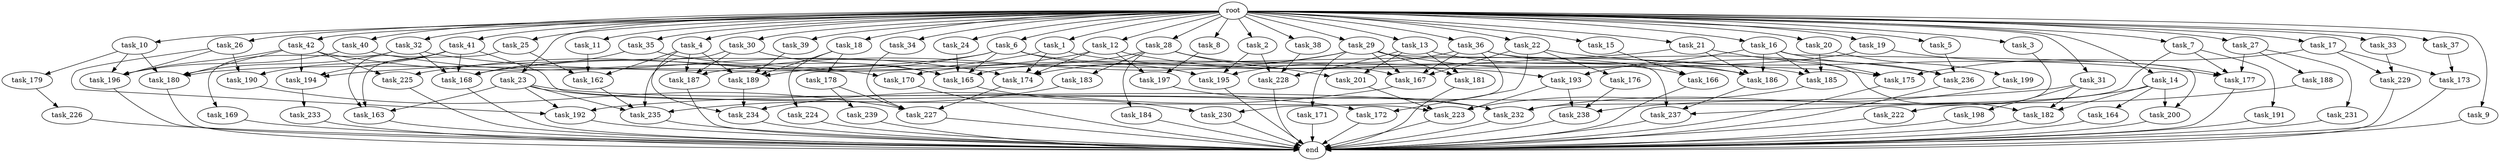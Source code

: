 digraph G {
  task_12 [size="2.048000"];
  task_199 [size="68719476.736000"];
  task_36 [size="2.048000"];
  task_42 [size="2.048000"];
  task_19 [size="2.048000"];
  task_180 [size="2491081031.680000"];
  task_196 [size="2576980377.600000"];
  root [size="0.000000"];
  task_10 [size="2.048000"];
  task_168 [size="2920577761.280000"];
  task_18 [size="2.048000"];
  task_189 [size="3075196583.936000"];
  task_183 [size="841813590.016000"];
  task_4 [size="2.048000"];
  task_33 [size="2.048000"];
  task_235 [size="3195455668.224000"];
  task_234 [size="2078764171.264000"];
  task_8 [size="2.048000"];
  task_15 [size="2.048000"];
  task_5 [size="2.048000"];
  end [size="0.000000"];
  task_228 [size="1786706395.136000"];
  task_27 [size="2.048000"];
  task_169 [size="1099511627.776000"];
  task_167 [size="4346506903.552000"];
  task_14 [size="2.048000"];
  task_21 [size="2.048000"];
  task_38 [size="2.048000"];
  task_16 [size="2.048000"];
  task_222 [size="68719476.736000"];
  task_7 [size="2.048000"];
  task_24 [size="2.048000"];
  task_227 [size="2783138807.808000"];
  task_225 [size="1116691496.960000"];
  task_26 [size="2.048000"];
  task_30 [size="2.048000"];
  task_239 [size="154618822.656000"];
  task_193 [size="2147483648.000000"];
  task_229 [size="2010044694.528000"];
  task_224 [size="154618822.656000"];
  task_39 [size="2.048000"];
  task_172 [size="1786706395.136000"];
  task_164 [size="1099511627.776000"];
  task_226 [size="68719476.736000"];
  task_200 [size="2817498546.176000"];
  task_171 [size="1717986918.400000"];
  task_197 [size="1821066133.504000"];
  task_165 [size="3092376453.120000"];
  task_179 [size="274877906.944000"];
  task_182 [size="3246995275.776000"];
  task_223 [size="2920577761.280000"];
  task_192 [size="3539053051.904000"];
  task_231 [size="1717986918.400000"];
  task_201 [size="1941325217.792000"];
  task_17 [size="2.048000"];
  task_166 [size="1168231104.512000"];
  task_31 [size="2.048000"];
  task_170 [size="1941325217.792000"];
  task_40 [size="2.048000"];
  task_2 [size="2.048000"];
  task_41 [size="2.048000"];
  task_237 [size="3659312136.192000"];
  task_35 [size="2.048000"];
  task_3 [size="2.048000"];
  task_187 [size="3539053051.904000"];
  task_194 [size="2095944040.448000"];
  task_230 [size="1786706395.136000"];
  task_181 [size="2817498546.176000"];
  task_162 [size="3058016714.752000"];
  task_232 [size="3659312136.192000"];
  task_184 [size="841813590.016000"];
  task_22 [size="2.048000"];
  task_191 [size="154618822.656000"];
  task_177 [size="3040836845.568000"];
  task_29 [size="2.048000"];
  task_198 [size="429496729.600000"];
  task_28 [size="2.048000"];
  task_176 [size="68719476.736000"];
  task_163 [size="2147483648.000000"];
  task_175 [size="1992864825.344000"];
  task_233 [size="1717986918.400000"];
  task_23 [size="2.048000"];
  task_190 [size="1546188226.560000"];
  task_25 [size="2.048000"];
  task_6 [size="2.048000"];
  task_32 [size="2.048000"];
  task_188 [size="1717986918.400000"];
  task_20 [size="2.048000"];
  task_238 [size="2473901162.496000"];
  task_9 [size="2.048000"];
  task_37 [size="2.048000"];
  task_236 [size="5153960755.200000"];
  task_1 [size="2.048000"];
  task_195 [size="2061584302.080000"];
  task_185 [size="2886218022.912000"];
  task_186 [size="4810363371.520000"];
  task_34 [size="2.048000"];
  task_173 [size="1717986918.400000"];
  task_174 [size="2491081031.680000"];
  task_178 [size="154618822.656000"];
  task_13 [size="2.048000"];
  task_11 [size="2.048000"];

  task_12 -> task_197 [size="209715200.000000"];
  task_12 -> task_174 [size="209715200.000000"];
  task_12 -> task_189 [size="209715200.000000"];
  task_12 -> task_193 [size="209715200.000000"];
  task_199 -> task_232 [size="33554432.000000"];
  task_36 -> task_182 [size="838860800.000000"];
  task_36 -> task_230 [size="838860800.000000"];
  task_36 -> task_167 [size="838860800.000000"];
  task_36 -> task_186 [size="838860800.000000"];
  task_36 -> task_195 [size="838860800.000000"];
  task_42 -> task_170 [size="411041792.000000"];
  task_42 -> task_180 [size="411041792.000000"];
  task_42 -> task_196 [size="411041792.000000"];
  task_42 -> task_194 [size="411041792.000000"];
  task_42 -> task_225 [size="411041792.000000"];
  task_19 -> task_170 [size="536870912.000000"];
  task_19 -> task_177 [size="536870912.000000"];
  task_180 -> end [size="1.000000"];
  task_196 -> end [size="1.000000"];
  root -> task_12 [size="1.000000"];
  root -> task_35 [size="1.000000"];
  root -> task_14 [size="1.000000"];
  root -> task_36 [size="1.000000"];
  root -> task_37 [size="1.000000"];
  root -> task_6 [size="1.000000"];
  root -> task_32 [size="1.000000"];
  root -> task_38 [size="1.000000"];
  root -> task_42 [size="1.000000"];
  root -> task_19 [size="1.000000"];
  root -> task_13 [size="1.000000"];
  root -> task_20 [size="1.000000"];
  root -> task_16 [size="1.000000"];
  root -> task_9 [size="1.000000"];
  root -> task_31 [size="1.000000"];
  root -> task_10 [size="1.000000"];
  root -> task_1 [size="1.000000"];
  root -> task_18 [size="1.000000"];
  root -> task_5 [size="1.000000"];
  root -> task_2 [size="1.000000"];
  root -> task_4 [size="1.000000"];
  root -> task_27 [size="1.000000"];
  root -> task_41 [size="1.000000"];
  root -> task_11 [size="1.000000"];
  root -> task_23 [size="1.000000"];
  root -> task_3 [size="1.000000"];
  root -> task_26 [size="1.000000"];
  root -> task_7 [size="1.000000"];
  root -> task_40 [size="1.000000"];
  root -> task_34 [size="1.000000"];
  root -> task_17 [size="1.000000"];
  root -> task_33 [size="1.000000"];
  root -> task_15 [size="1.000000"];
  root -> task_22 [size="1.000000"];
  root -> task_29 [size="1.000000"];
  root -> task_8 [size="1.000000"];
  root -> task_30 [size="1.000000"];
  root -> task_39 [size="1.000000"];
  root -> task_25 [size="1.000000"];
  root -> task_24 [size="1.000000"];
  root -> task_21 [size="1.000000"];
  root -> task_28 [size="1.000000"];
  task_10 -> task_180 [size="134217728.000000"];
  task_10 -> task_196 [size="134217728.000000"];
  task_10 -> task_179 [size="134217728.000000"];
  task_168 -> end [size="1.000000"];
  task_18 -> task_178 [size="75497472.000000"];
  task_18 -> task_189 [size="75497472.000000"];
  task_18 -> task_224 [size="75497472.000000"];
  task_189 -> task_234 [size="301989888.000000"];
  task_183 -> task_235 [size="209715200.000000"];
  task_4 -> task_187 [size="679477248.000000"];
  task_4 -> task_234 [size="679477248.000000"];
  task_4 -> task_189 [size="679477248.000000"];
  task_4 -> task_162 [size="679477248.000000"];
  task_33 -> task_229 [size="679477248.000000"];
  task_235 -> end [size="1.000000"];
  task_234 -> end [size="1.000000"];
  task_8 -> task_197 [size="679477248.000000"];
  task_15 -> task_166 [size="33554432.000000"];
  task_5 -> task_236 [size="838860800.000000"];
  task_228 -> end [size="1.000000"];
  task_27 -> task_177 [size="838860800.000000"];
  task_27 -> task_231 [size="838860800.000000"];
  task_27 -> task_188 [size="838860800.000000"];
  task_169 -> end [size="1.000000"];
  task_167 -> task_234 [size="33554432.000000"];
  task_14 -> task_182 [size="536870912.000000"];
  task_14 -> task_238 [size="536870912.000000"];
  task_14 -> task_200 [size="536870912.000000"];
  task_14 -> task_164 [size="536870912.000000"];
  task_21 -> task_175 [size="536870912.000000"];
  task_21 -> task_194 [size="536870912.000000"];
  task_21 -> task_186 [size="536870912.000000"];
  task_38 -> task_228 [size="301989888.000000"];
  task_16 -> task_236 [size="838860800.000000"];
  task_16 -> task_185 [size="838860800.000000"];
  task_16 -> task_186 [size="838860800.000000"];
  task_16 -> task_200 [size="838860800.000000"];
  task_16 -> task_193 [size="838860800.000000"];
  task_222 -> end [size="1.000000"];
  task_7 -> task_177 [size="75497472.000000"];
  task_7 -> task_191 [size="75497472.000000"];
  task_7 -> task_232 [size="75497472.000000"];
  task_24 -> task_165 [size="75497472.000000"];
  task_227 -> end [size="1.000000"];
  task_225 -> end [size="1.000000"];
  task_26 -> task_190 [size="679477248.000000"];
  task_26 -> task_196 [size="679477248.000000"];
  task_26 -> task_192 [size="679477248.000000"];
  task_30 -> task_187 [size="209715200.000000"];
  task_30 -> task_235 [size="209715200.000000"];
  task_30 -> task_165 [size="209715200.000000"];
  task_239 -> end [size="1.000000"];
  task_193 -> task_223 [size="536870912.000000"];
  task_193 -> task_238 [size="536870912.000000"];
  task_229 -> end [size="1.000000"];
  task_224 -> end [size="1.000000"];
  task_39 -> task_189 [size="536870912.000000"];
  task_172 -> end [size="1.000000"];
  task_164 -> end [size="1.000000"];
  task_226 -> end [size="1.000000"];
  task_200 -> end [size="1.000000"];
  task_171 -> end [size="1.000000"];
  task_197 -> task_232 [size="838860800.000000"];
  task_165 -> task_230 [size="33554432.000000"];
  task_179 -> task_226 [size="33554432.000000"];
  task_182 -> end [size="1.000000"];
  task_223 -> end [size="1.000000"];
  task_192 -> end [size="1.000000"];
  task_231 -> end [size="1.000000"];
  task_201 -> task_223 [size="679477248.000000"];
  task_17 -> task_175 [size="301989888.000000"];
  task_17 -> task_173 [size="301989888.000000"];
  task_17 -> task_229 [size="301989888.000000"];
  task_166 -> end [size="1.000000"];
  task_31 -> task_182 [size="209715200.000000"];
  task_31 -> task_192 [size="209715200.000000"];
  task_31 -> task_198 [size="209715200.000000"];
  task_170 -> end [size="1.000000"];
  task_40 -> task_196 [size="33554432.000000"];
  task_40 -> task_174 [size="33554432.000000"];
  task_2 -> task_195 [size="33554432.000000"];
  task_2 -> task_228 [size="33554432.000000"];
  task_41 -> task_163 [size="75497472.000000"];
  task_41 -> task_190 [size="75497472.000000"];
  task_41 -> task_223 [size="75497472.000000"];
  task_41 -> task_168 [size="75497472.000000"];
  task_41 -> task_194 [size="75497472.000000"];
  task_237 -> end [size="1.000000"];
  task_35 -> task_165 [size="679477248.000000"];
  task_35 -> task_168 [size="679477248.000000"];
  task_3 -> task_222 [size="33554432.000000"];
  task_187 -> end [size="1.000000"];
  task_194 -> task_233 [size="838860800.000000"];
  task_230 -> end [size="1.000000"];
  task_181 -> end [size="1.000000"];
  task_162 -> task_235 [size="301989888.000000"];
  task_232 -> end [size="1.000000"];
  task_184 -> end [size="1.000000"];
  task_22 -> task_172 [size="33554432.000000"];
  task_22 -> task_167 [size="33554432.000000"];
  task_22 -> task_176 [size="33554432.000000"];
  task_22 -> task_177 [size="33554432.000000"];
  task_191 -> end [size="1.000000"];
  task_177 -> end [size="1.000000"];
  task_29 -> task_187 [size="838860800.000000"];
  task_29 -> task_167 [size="838860800.000000"];
  task_29 -> task_181 [size="838860800.000000"];
  task_29 -> task_237 [size="838860800.000000"];
  task_29 -> task_236 [size="838860800.000000"];
  task_29 -> task_174 [size="838860800.000000"];
  task_29 -> task_171 [size="838860800.000000"];
  task_198 -> end [size="1.000000"];
  task_28 -> task_183 [size="411041792.000000"];
  task_28 -> task_201 [size="411041792.000000"];
  task_28 -> task_165 [size="411041792.000000"];
  task_28 -> task_167 [size="411041792.000000"];
  task_28 -> task_184 [size="411041792.000000"];
  task_176 -> task_238 [size="134217728.000000"];
  task_163 -> end [size="1.000000"];
  task_175 -> end [size="1.000000"];
  task_233 -> end [size="1.000000"];
  task_23 -> task_163 [size="838860800.000000"];
  task_23 -> task_172 [size="838860800.000000"];
  task_23 -> task_192 [size="838860800.000000"];
  task_23 -> task_232 [size="838860800.000000"];
  task_23 -> task_235 [size="838860800.000000"];
  task_190 -> task_227 [size="536870912.000000"];
  task_25 -> task_163 [size="134217728.000000"];
  task_25 -> task_162 [size="134217728.000000"];
  task_6 -> task_180 [size="134217728.000000"];
  task_6 -> task_165 [size="134217728.000000"];
  task_6 -> task_168 [size="134217728.000000"];
  task_6 -> task_195 [size="134217728.000000"];
  task_6 -> task_186 [size="134217728.000000"];
  task_32 -> task_180 [size="536870912.000000"];
  task_32 -> task_168 [size="536870912.000000"];
  task_32 -> task_169 [size="536870912.000000"];
  task_32 -> task_185 [size="536870912.000000"];
  task_188 -> task_237 [size="411041792.000000"];
  task_20 -> task_199 [size="33554432.000000"];
  task_20 -> task_185 [size="33554432.000000"];
  task_238 -> end [size="1.000000"];
  task_9 -> end [size="1.000000"];
  task_37 -> task_173 [size="536870912.000000"];
  task_236 -> end [size="1.000000"];
  task_1 -> task_175 [size="134217728.000000"];
  task_1 -> task_174 [size="134217728.000000"];
  task_1 -> task_225 [size="134217728.000000"];
  task_195 -> end [size="1.000000"];
  task_185 -> task_223 [size="134217728.000000"];
  task_186 -> task_237 [size="536870912.000000"];
  task_34 -> task_227 [size="209715200.000000"];
  task_173 -> end [size="1.000000"];
  task_174 -> task_227 [size="536870912.000000"];
  task_178 -> task_227 [size="75497472.000000"];
  task_178 -> task_239 [size="75497472.000000"];
  task_13 -> task_201 [size="536870912.000000"];
  task_13 -> task_166 [size="536870912.000000"];
  task_13 -> task_228 [size="536870912.000000"];
  task_13 -> task_181 [size="536870912.000000"];
  task_11 -> task_162 [size="679477248.000000"];
}
